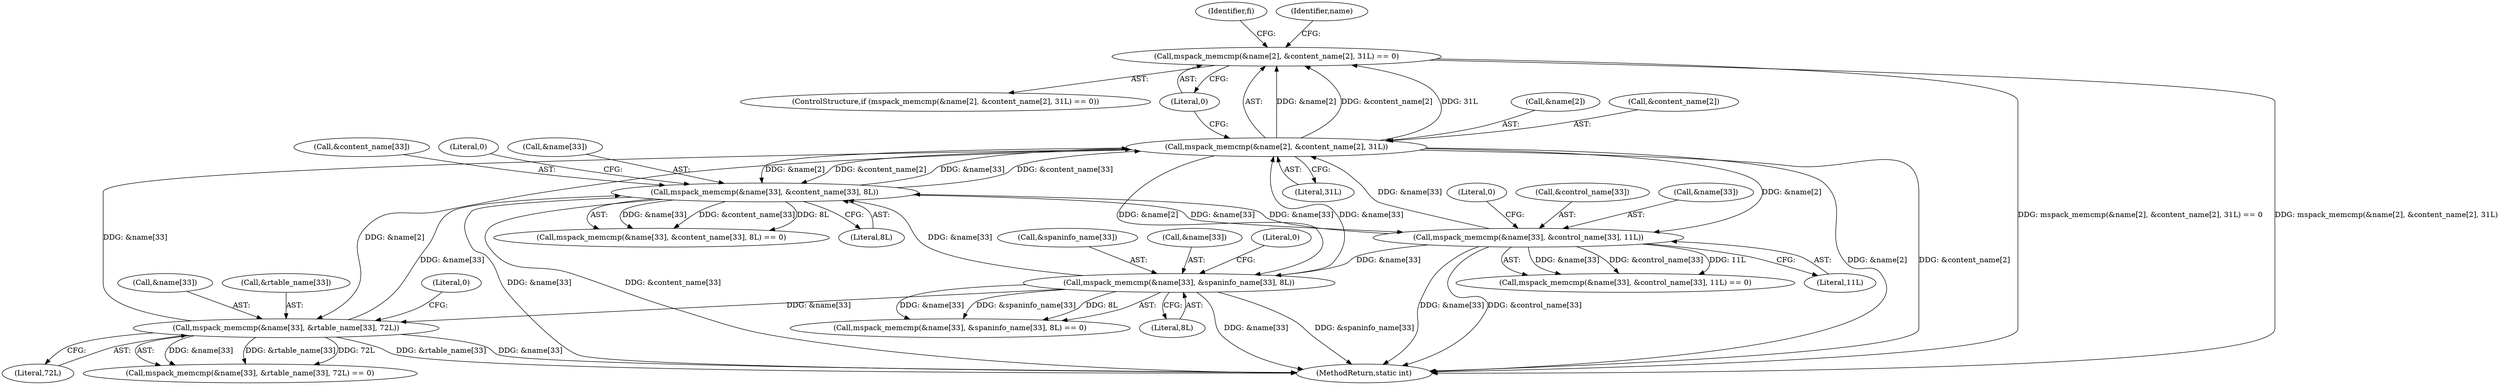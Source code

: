 digraph "0_libmspack_72e70a921f0f07fee748aec2274b30784e1d312a@API" {
"1000918" [label="(Call,mspack_memcmp(&name[2], &content_name[2], 31L) == 0)"];
"1000919" [label="(Call,mspack_memcmp(&name[2], &content_name[2], 31L))"];
"1000933" [label="(Call,mspack_memcmp(&name[33], &content_name[33], 8L))"];
"1000977" [label="(Call,mspack_memcmp(&name[33], &spaninfo_name[33], 8L))"];
"1000955" [label="(Call,mspack_memcmp(&name[33], &control_name[33], 11L))"];
"1000999" [label="(Call,mspack_memcmp(&name[33], &rtable_name[33], 72L))"];
"1000982" [label="(Call,&spaninfo_name[33])"];
"1000964" [label="(Literal,11L)"];
"1000917" [label="(ControlStructure,if (mspack_memcmp(&name[2], &content_name[2], 31L) == 0))"];
"1000938" [label="(Call,&content_name[33])"];
"1000928" [label="(Literal,31L)"];
"1000918" [label="(Call,mspack_memcmp(&name[2], &content_name[2], 31L) == 0)"];
"1001020" [label="(Identifier,fi)"];
"1000998" [label="(Call,mspack_memcmp(&name[33], &rtable_name[33], 72L) == 0)"];
"1000933" [label="(Call,mspack_memcmp(&name[33], &content_name[33], 8L))"];
"1000976" [label="(Call,mspack_memcmp(&name[33], &spaninfo_name[33], 8L) == 0)"];
"1000920" [label="(Call,&name[2])"];
"1000943" [label="(Literal,0)"];
"1000919" [label="(Call,mspack_memcmp(&name[2], &content_name[2], 31L))"];
"1000936" [label="(Identifier,name)"];
"1000986" [label="(Literal,8L)"];
"1001009" [label="(Literal,0)"];
"1000954" [label="(Call,mspack_memcmp(&name[33], &control_name[33], 11L) == 0)"];
"1001000" [label="(Call,&name[33])"];
"1000932" [label="(Call,mspack_memcmp(&name[33], &content_name[33], 8L) == 0)"];
"1000977" [label="(Call,mspack_memcmp(&name[33], &spaninfo_name[33], 8L))"];
"1000942" [label="(Literal,8L)"];
"1000924" [label="(Call,&content_name[2])"];
"1000978" [label="(Call,&name[33])"];
"1001008" [label="(Literal,72L)"];
"1000929" [label="(Literal,0)"];
"1000999" [label="(Call,mspack_memcmp(&name[33], &rtable_name[33], 72L))"];
"1000955" [label="(Call,mspack_memcmp(&name[33], &control_name[33], 11L))"];
"1001065" [label="(MethodReturn,static int)"];
"1001004" [label="(Call,&rtable_name[33])"];
"1000965" [label="(Literal,0)"];
"1000934" [label="(Call,&name[33])"];
"1000960" [label="(Call,&control_name[33])"];
"1000956" [label="(Call,&name[33])"];
"1000987" [label="(Literal,0)"];
"1000918" -> "1000917"  [label="AST: "];
"1000918" -> "1000929"  [label="CFG: "];
"1000919" -> "1000918"  [label="AST: "];
"1000929" -> "1000918"  [label="AST: "];
"1000936" -> "1000918"  [label="CFG: "];
"1001020" -> "1000918"  [label="CFG: "];
"1000918" -> "1001065"  [label="DDG: mspack_memcmp(&name[2], &content_name[2], 31L) == 0"];
"1000918" -> "1001065"  [label="DDG: mspack_memcmp(&name[2], &content_name[2], 31L)"];
"1000919" -> "1000918"  [label="DDG: &name[2]"];
"1000919" -> "1000918"  [label="DDG: &content_name[2]"];
"1000919" -> "1000918"  [label="DDG: 31L"];
"1000919" -> "1000928"  [label="CFG: "];
"1000920" -> "1000919"  [label="AST: "];
"1000924" -> "1000919"  [label="AST: "];
"1000928" -> "1000919"  [label="AST: "];
"1000929" -> "1000919"  [label="CFG: "];
"1000919" -> "1001065"  [label="DDG: &name[2]"];
"1000919" -> "1001065"  [label="DDG: &content_name[2]"];
"1000933" -> "1000919"  [label="DDG: &name[33]"];
"1000933" -> "1000919"  [label="DDG: &content_name[33]"];
"1000977" -> "1000919"  [label="DDG: &name[33]"];
"1000955" -> "1000919"  [label="DDG: &name[33]"];
"1000999" -> "1000919"  [label="DDG: &name[33]"];
"1000919" -> "1000933"  [label="DDG: &name[2]"];
"1000919" -> "1000933"  [label="DDG: &content_name[2]"];
"1000919" -> "1000955"  [label="DDG: &name[2]"];
"1000919" -> "1000977"  [label="DDG: &name[2]"];
"1000919" -> "1000999"  [label="DDG: &name[2]"];
"1000933" -> "1000932"  [label="AST: "];
"1000933" -> "1000942"  [label="CFG: "];
"1000934" -> "1000933"  [label="AST: "];
"1000938" -> "1000933"  [label="AST: "];
"1000942" -> "1000933"  [label="AST: "];
"1000943" -> "1000933"  [label="CFG: "];
"1000933" -> "1001065"  [label="DDG: &name[33]"];
"1000933" -> "1001065"  [label="DDG: &content_name[33]"];
"1000933" -> "1000932"  [label="DDG: &name[33]"];
"1000933" -> "1000932"  [label="DDG: &content_name[33]"];
"1000933" -> "1000932"  [label="DDG: 8L"];
"1000977" -> "1000933"  [label="DDG: &name[33]"];
"1000955" -> "1000933"  [label="DDG: &name[33]"];
"1000999" -> "1000933"  [label="DDG: &name[33]"];
"1000933" -> "1000955"  [label="DDG: &name[33]"];
"1000977" -> "1000976"  [label="AST: "];
"1000977" -> "1000986"  [label="CFG: "];
"1000978" -> "1000977"  [label="AST: "];
"1000982" -> "1000977"  [label="AST: "];
"1000986" -> "1000977"  [label="AST: "];
"1000987" -> "1000977"  [label="CFG: "];
"1000977" -> "1001065"  [label="DDG: &spaninfo_name[33]"];
"1000977" -> "1001065"  [label="DDG: &name[33]"];
"1000977" -> "1000976"  [label="DDG: &name[33]"];
"1000977" -> "1000976"  [label="DDG: &spaninfo_name[33]"];
"1000977" -> "1000976"  [label="DDG: 8L"];
"1000955" -> "1000977"  [label="DDG: &name[33]"];
"1000977" -> "1000999"  [label="DDG: &name[33]"];
"1000955" -> "1000954"  [label="AST: "];
"1000955" -> "1000964"  [label="CFG: "];
"1000956" -> "1000955"  [label="AST: "];
"1000960" -> "1000955"  [label="AST: "];
"1000964" -> "1000955"  [label="AST: "];
"1000965" -> "1000955"  [label="CFG: "];
"1000955" -> "1001065"  [label="DDG: &control_name[33]"];
"1000955" -> "1001065"  [label="DDG: &name[33]"];
"1000955" -> "1000954"  [label="DDG: &name[33]"];
"1000955" -> "1000954"  [label="DDG: &control_name[33]"];
"1000955" -> "1000954"  [label="DDG: 11L"];
"1000999" -> "1000998"  [label="AST: "];
"1000999" -> "1001008"  [label="CFG: "];
"1001000" -> "1000999"  [label="AST: "];
"1001004" -> "1000999"  [label="AST: "];
"1001008" -> "1000999"  [label="AST: "];
"1001009" -> "1000999"  [label="CFG: "];
"1000999" -> "1001065"  [label="DDG: &rtable_name[33]"];
"1000999" -> "1001065"  [label="DDG: &name[33]"];
"1000999" -> "1000998"  [label="DDG: &name[33]"];
"1000999" -> "1000998"  [label="DDG: &rtable_name[33]"];
"1000999" -> "1000998"  [label="DDG: 72L"];
}
